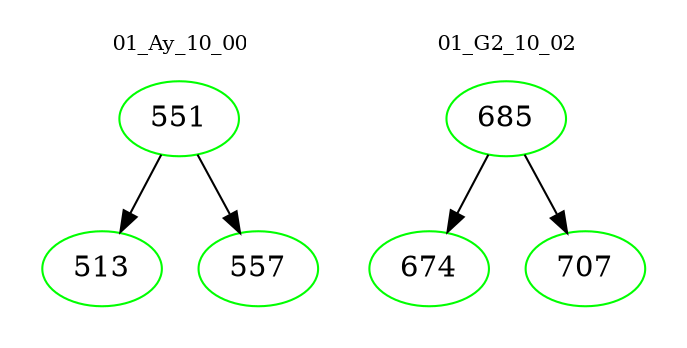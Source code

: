 digraph{
subgraph cluster_0 {
color = white
label = "01_Ay_10_00";
fontsize=10;
T0_551 [label="551", color="green"]
T0_551 -> T0_513 [color="black"]
T0_513 [label="513", color="green"]
T0_551 -> T0_557 [color="black"]
T0_557 [label="557", color="green"]
}
subgraph cluster_1 {
color = white
label = "01_G2_10_02";
fontsize=10;
T1_685 [label="685", color="green"]
T1_685 -> T1_674 [color="black"]
T1_674 [label="674", color="green"]
T1_685 -> T1_707 [color="black"]
T1_707 [label="707", color="green"]
}
}
